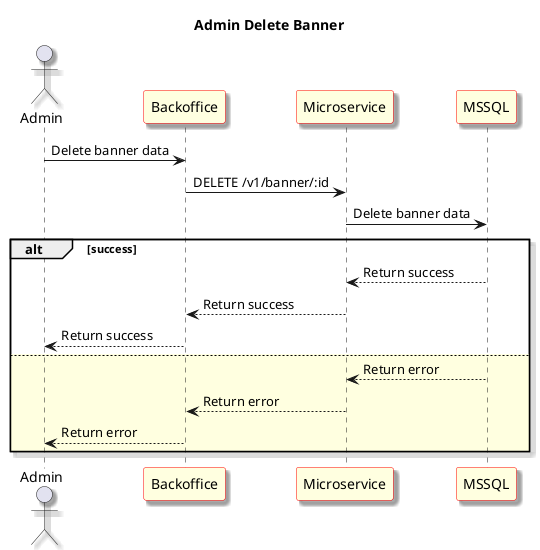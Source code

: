 @startuml Admin Delete Banner
skinparam shadowing true
skinparam sequence {
	ParticipantBackgroundColor LightYellow
	ParticipantBorderColor red
}
Title: Admin Delete Banner
actor "Admin" as User1
participant "Backoffice" as Frontend
participant "Microservice" as Microservice
participant "MSSQL" as Database

User1 -> Frontend: Delete banner data

Frontend -> Microservice: DELETE /v1/banner/:id

Microservice -> Database: Delete banner data

alt success

Database --> Microservice: Return success

Microservice --> Frontend: Return success

Frontend --> User1: Return success

else #LightYellow

Database --> Microservice: Return error

Microservice --> Frontend: Return error

Frontend --> User1: Return error

end

@enduml